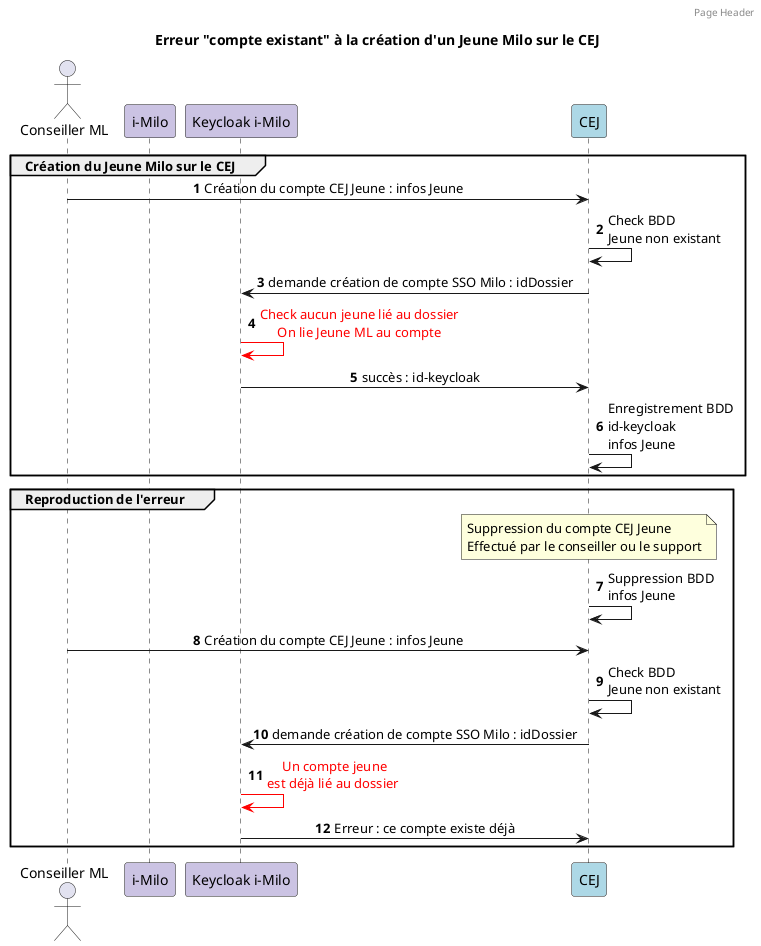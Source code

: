 @startuml

skinparam backgroundColor white

actor "Conseiller ML" as conseiller
participant "i-Milo" as milo #CBC3E3
participant "Keycloak i-Milo" as kckMilo 	#CBC3E3
participant "CEJ" as cej #ADD8E6

header Page Header

title Erreur "compte existant" à la création d'un Jeune Milo sur le CEJ

autonumber
group Création du Jeune Milo sur le CEJ
skinparam sequenceMessageAlign right
conseiller -> cej : Création du compte CEJ Jeune : infos Jeune
skinparam sequenceMessageAlign left
cej -> cej : Check BDD\nJeune non existant

skinparam sequenceMessageAlign center
cej -> kckMilo :demande création de compte SSO Milo : idDossier
kckMilo -[#red]> kckMilo : <color:red>Check aucun jeune lié au dossier\n<color:red>On lie Jeune ML au compte
kckMilo -> cej : succès : id-keycloak

skinparam sequenceMessageAlign left
cej -> cej : Enregistrement BDD\nid-keycloak\ninfos Jeune
end

group Reproduction de l'erreur
note over  cej : Suppression du compte CEJ Jeune\nEffectué par le conseiller ou le support
cej -> cej : Suppression BDD\ninfos Jeune
conseiller -> cej : Création du compte CEJ Jeune : infos Jeune
skinparam sequenceMessageAlign left
cej -> cej : Check BDD\nJeune non existant

skinparam sequenceMessageAlign center
cej -> kckMilo : demande création de compte SSO Milo : idDossier
kckMilo -[#red]> kckMilo :<color:red> Un compte jeune\n<color:red>est déjà lié au dossier
kckMilo -> cej : Erreur : ce compte existe déjà
end
@enduml